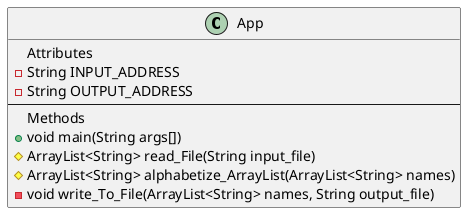 @startuml
'https://plantuml.com/class-diagram

class App{
    Attributes
    -String INPUT_ADDRESS
    -String OUTPUT_ADDRESS
--
    Methods
    +void main(String args[])
    #ArrayList<String> read_File(String input_file)
    #ArrayList<String> alphabetize_ArrayList(ArrayList<String> names)
    -void write_To_File(ArrayList<String> names, String output_file)
}

@enduml